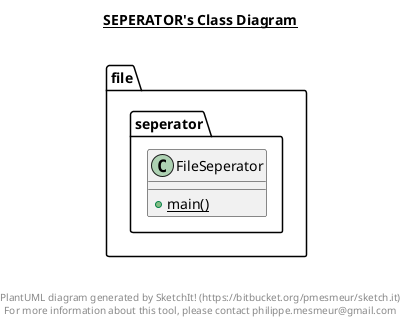 @startuml

title __SEPERATOR's Class Diagram__\n

  namespace file.seperator {
    class file.seperator.FileSeperator {
        {static} + main()
    }
  }
  



right footer


PlantUML diagram generated by SketchIt! (https://bitbucket.org/pmesmeur/sketch.it)
For more information about this tool, please contact philippe.mesmeur@gmail.com
endfooter

@enduml

